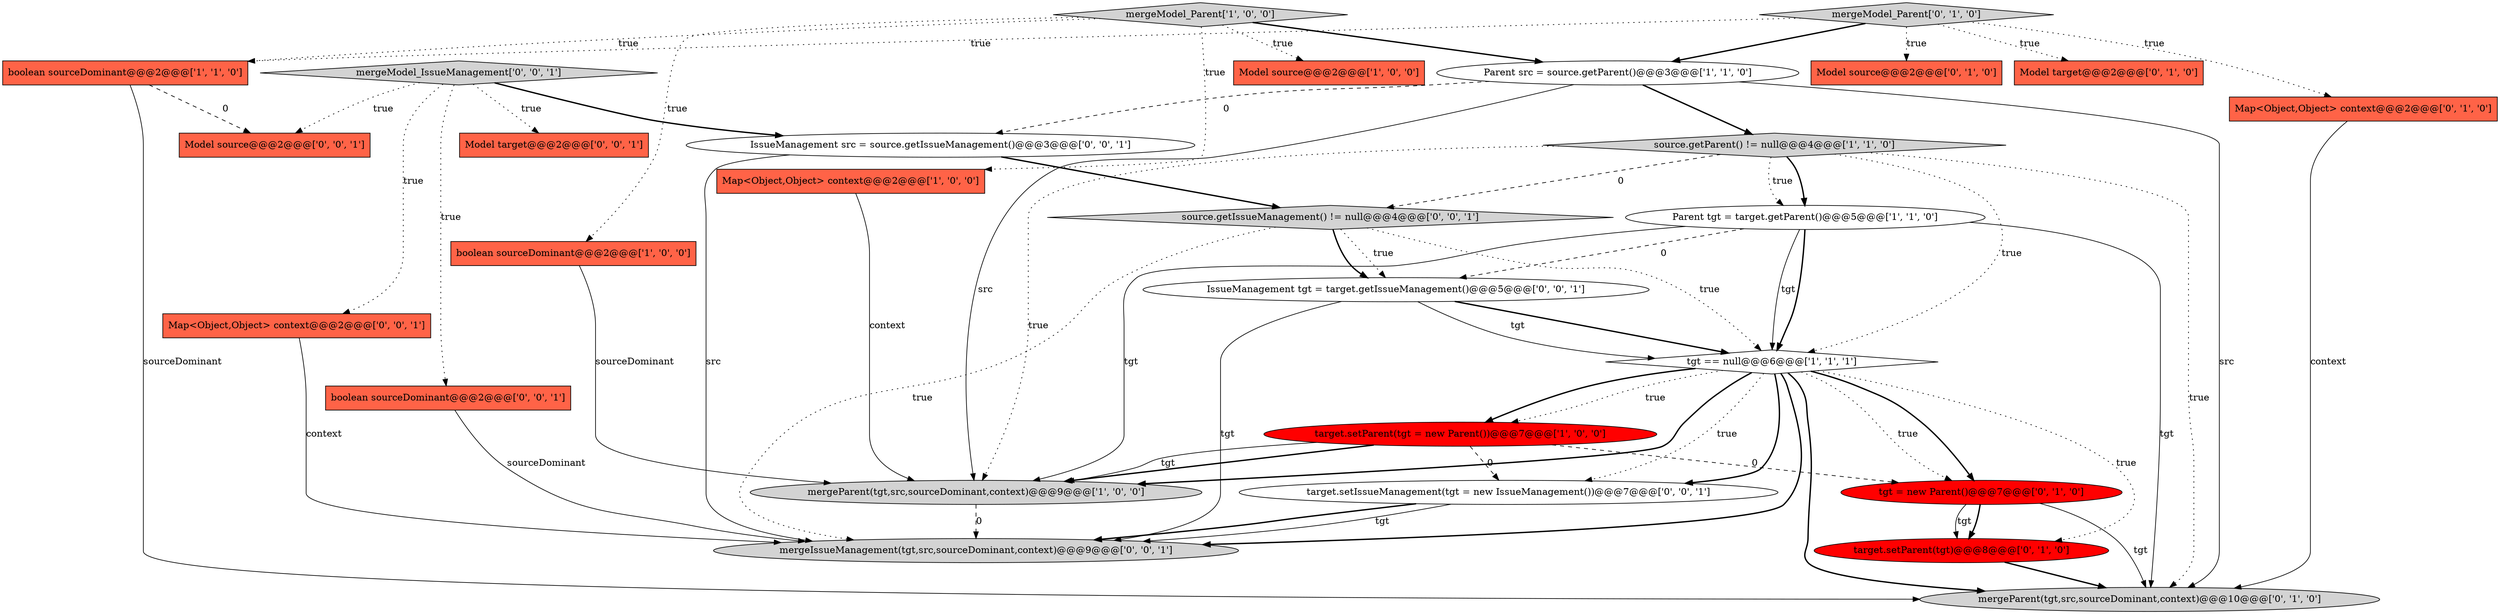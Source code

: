digraph {
20 [style = filled, label = "source.getIssueManagement() != null@@@4@@@['0', '0', '1']", fillcolor = lightgray, shape = diamond image = "AAA0AAABBB3BBB"];
16 [style = filled, label = "mergeModel_Parent['0', '1', '0']", fillcolor = lightgray, shape = diamond image = "AAA0AAABBB2BBB"];
22 [style = filled, label = "IssueManagement src = source.getIssueManagement()@@@3@@@['0', '0', '1']", fillcolor = white, shape = ellipse image = "AAA0AAABBB3BBB"];
3 [style = filled, label = "Map<Object,Object> context@@@2@@@['1', '0', '0']", fillcolor = tomato, shape = box image = "AAA0AAABBB1BBB"];
10 [style = filled, label = "target.setParent(tgt = new Parent())@@@7@@@['1', '0', '0']", fillcolor = red, shape = ellipse image = "AAA1AAABBB1BBB"];
6 [style = filled, label = "boolean sourceDominant@@@2@@@['1', '0', '0']", fillcolor = tomato, shape = box image = "AAA0AAABBB1BBB"];
9 [style = filled, label = "Parent src = source.getParent()@@@3@@@['1', '1', '0']", fillcolor = white, shape = ellipse image = "AAA0AAABBB1BBB"];
17 [style = filled, label = "target.setParent(tgt)@@@8@@@['0', '1', '0']", fillcolor = red, shape = ellipse image = "AAA1AAABBB2BBB"];
2 [style = filled, label = "Parent tgt = target.getParent()@@@5@@@['1', '1', '0']", fillcolor = white, shape = ellipse image = "AAA0AAABBB1BBB"];
12 [style = filled, label = "tgt = new Parent()@@@7@@@['0', '1', '0']", fillcolor = red, shape = ellipse image = "AAA1AAABBB2BBB"];
14 [style = filled, label = "Model source@@@2@@@['0', '1', '0']", fillcolor = tomato, shape = box image = "AAA0AAABBB2BBB"];
7 [style = filled, label = "boolean sourceDominant@@@2@@@['1', '1', '0']", fillcolor = tomato, shape = box image = "AAA0AAABBB1BBB"];
19 [style = filled, label = "IssueManagement tgt = target.getIssueManagement()@@@5@@@['0', '0', '1']", fillcolor = white, shape = ellipse image = "AAA0AAABBB3BBB"];
1 [style = filled, label = "mergeModel_Parent['1', '0', '0']", fillcolor = lightgray, shape = diamond image = "AAA0AAABBB1BBB"];
15 [style = filled, label = "mergeParent(tgt,src,sourceDominant,context)@@@10@@@['0', '1', '0']", fillcolor = lightgray, shape = ellipse image = "AAA0AAABBB2BBB"];
8 [style = filled, label = "tgt == null@@@6@@@['1', '1', '1']", fillcolor = white, shape = diamond image = "AAA0AAABBB1BBB"];
26 [style = filled, label = "Model source@@@2@@@['0', '0', '1']", fillcolor = tomato, shape = box image = "AAA0AAABBB3BBB"];
25 [style = filled, label = "mergeModel_IssueManagement['0', '0', '1']", fillcolor = lightgray, shape = diamond image = "AAA0AAABBB3BBB"];
11 [style = filled, label = "Map<Object,Object> context@@@2@@@['0', '1', '0']", fillcolor = tomato, shape = box image = "AAA0AAABBB2BBB"];
21 [style = filled, label = "Map<Object,Object> context@@@2@@@['0', '0', '1']", fillcolor = tomato, shape = box image = "AAA0AAABBB3BBB"];
13 [style = filled, label = "Model target@@@2@@@['0', '1', '0']", fillcolor = tomato, shape = box image = "AAA0AAABBB2BBB"];
24 [style = filled, label = "target.setIssueManagement(tgt = new IssueManagement())@@@7@@@['0', '0', '1']", fillcolor = white, shape = ellipse image = "AAA0AAABBB3BBB"];
23 [style = filled, label = "Model target@@@2@@@['0', '0', '1']", fillcolor = tomato, shape = box image = "AAA0AAABBB3BBB"];
18 [style = filled, label = "boolean sourceDominant@@@2@@@['0', '0', '1']", fillcolor = tomato, shape = box image = "AAA0AAABBB3BBB"];
4 [style = filled, label = "Model source@@@2@@@['1', '0', '0']", fillcolor = tomato, shape = box image = "AAA0AAABBB1BBB"];
0 [style = filled, label = "source.getParent() != null@@@4@@@['1', '1', '0']", fillcolor = lightgray, shape = diamond image = "AAA0AAABBB1BBB"];
5 [style = filled, label = "mergeParent(tgt,src,sourceDominant,context)@@@9@@@['1', '0', '0']", fillcolor = lightgray, shape = ellipse image = "AAA0AAABBB1BBB"];
27 [style = filled, label = "mergeIssueManagement(tgt,src,sourceDominant,context)@@@9@@@['0', '0', '1']", fillcolor = lightgray, shape = ellipse image = "AAA0AAABBB3BBB"];
8->24 [style = bold, label=""];
8->10 [style = bold, label=""];
16->9 [style = bold, label=""];
2->19 [style = dashed, label="0"];
0->5 [style = dotted, label="true"];
8->15 [style = bold, label=""];
9->0 [style = bold, label=""];
25->21 [style = dotted, label="true"];
25->22 [style = bold, label=""];
24->27 [style = solid, label="tgt"];
16->13 [style = dotted, label="true"];
0->15 [style = dotted, label="true"];
20->8 [style = dotted, label="true"];
0->2 [style = bold, label=""];
12->17 [style = bold, label=""];
8->17 [style = dotted, label="true"];
10->12 [style = dashed, label="0"];
11->15 [style = solid, label="context"];
20->27 [style = dotted, label="true"];
9->22 [style = dashed, label="0"];
1->4 [style = dotted, label="true"];
12->15 [style = solid, label="tgt"];
8->10 [style = dotted, label="true"];
0->20 [style = dashed, label="0"];
9->5 [style = solid, label="src"];
18->27 [style = solid, label="sourceDominant"];
19->8 [style = bold, label=""];
1->9 [style = bold, label=""];
8->24 [style = dotted, label="true"];
10->5 [style = solid, label="tgt"];
25->18 [style = dotted, label="true"];
1->3 [style = dotted, label="true"];
1->7 [style = dotted, label="true"];
0->8 [style = dotted, label="true"];
12->17 [style = solid, label="tgt"];
16->7 [style = dotted, label="true"];
22->27 [style = solid, label="src"];
5->27 [style = dashed, label="0"];
10->5 [style = bold, label=""];
8->12 [style = dotted, label="true"];
8->5 [style = bold, label=""];
22->20 [style = bold, label=""];
16->14 [style = dotted, label="true"];
9->15 [style = solid, label="src"];
19->8 [style = solid, label="tgt"];
19->27 [style = solid, label="tgt"];
17->15 [style = bold, label=""];
1->6 [style = dotted, label="true"];
2->8 [style = solid, label="tgt"];
21->27 [style = solid, label="context"];
20->19 [style = dotted, label="true"];
25->23 [style = dotted, label="true"];
0->2 [style = dotted, label="true"];
3->5 [style = solid, label="context"];
6->5 [style = solid, label="sourceDominant"];
20->19 [style = bold, label=""];
7->26 [style = dashed, label="0"];
8->27 [style = bold, label=""];
16->11 [style = dotted, label="true"];
24->27 [style = bold, label=""];
25->26 [style = dotted, label="true"];
8->12 [style = bold, label=""];
2->5 [style = solid, label="tgt"];
10->24 [style = dashed, label="0"];
2->8 [style = bold, label=""];
2->15 [style = solid, label="tgt"];
7->15 [style = solid, label="sourceDominant"];
}
